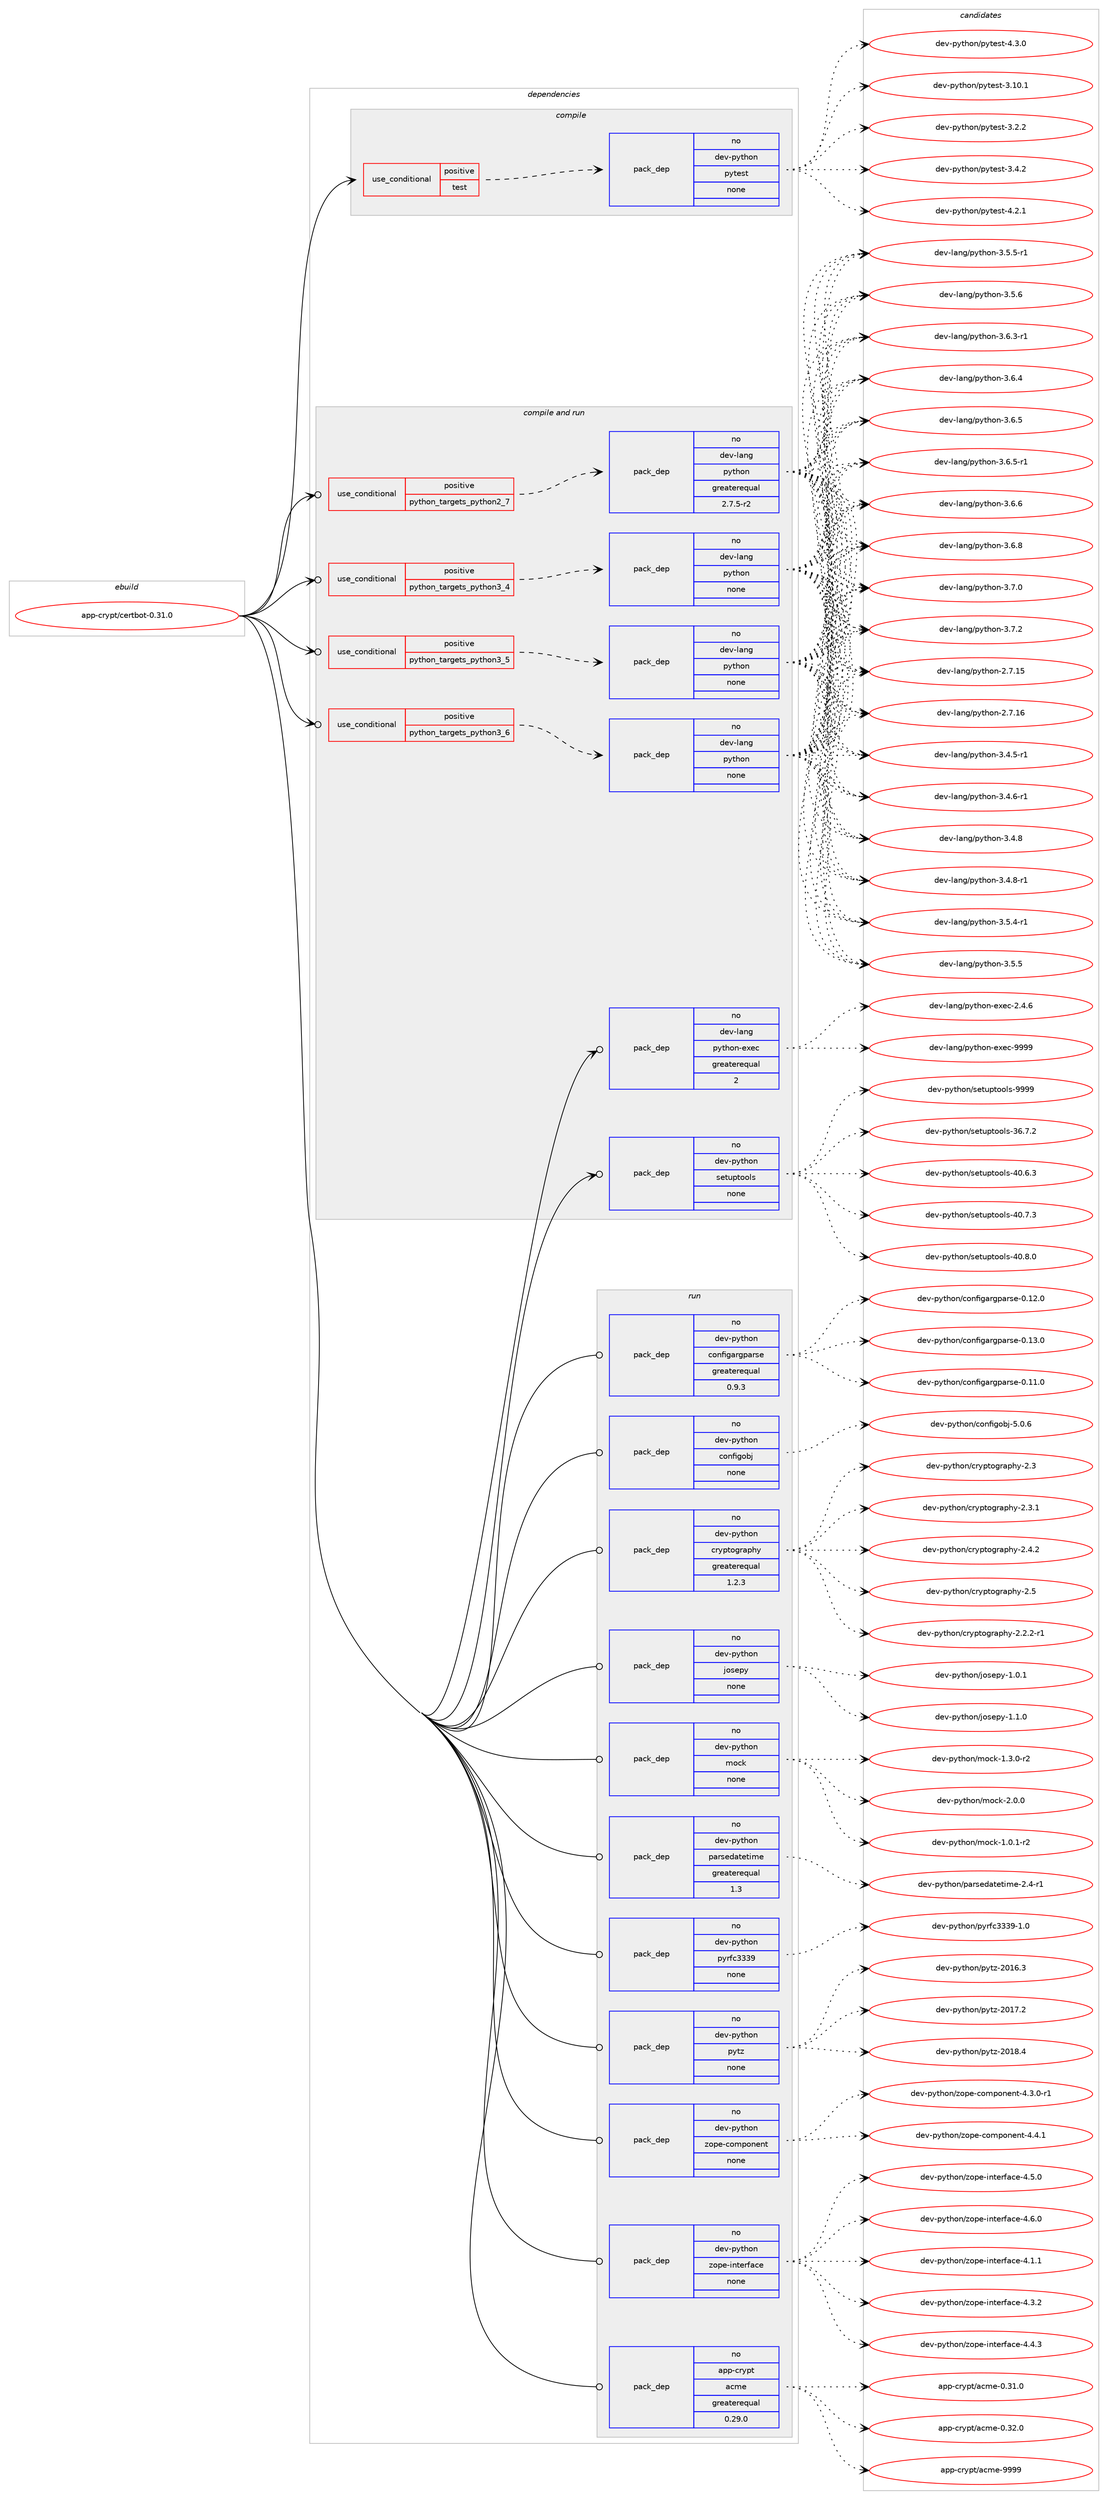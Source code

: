 digraph prolog {

# *************
# Graph options
# *************

newrank=true;
concentrate=true;
compound=true;
graph [rankdir=LR,fontname=Helvetica,fontsize=10,ranksep=1.5];#, ranksep=2.5, nodesep=0.2];
edge  [arrowhead=vee];
node  [fontname=Helvetica,fontsize=10];

# **********
# The ebuild
# **********

subgraph cluster_leftcol {
color=gray;
rank=same;
label=<<i>ebuild</i>>;
id [label="app-crypt/certbot-0.31.0", color=red, width=4, href="../app-crypt/certbot-0.31.0.svg"];
}

# ****************
# The dependencies
# ****************

subgraph cluster_midcol {
color=gray;
label=<<i>dependencies</i>>;
subgraph cluster_compile {
fillcolor="#eeeeee";
style=filled;
label=<<i>compile</i>>;
subgraph cond347550 {
dependency1275098 [label=<<TABLE BORDER="0" CELLBORDER="1" CELLSPACING="0" CELLPADDING="4"><TR><TD ROWSPAN="3" CELLPADDING="10">use_conditional</TD></TR><TR><TD>positive</TD></TR><TR><TD>test</TD></TR></TABLE>>, shape=none, color=red];
subgraph pack907745 {
dependency1275099 [label=<<TABLE BORDER="0" CELLBORDER="1" CELLSPACING="0" CELLPADDING="4" WIDTH="220"><TR><TD ROWSPAN="6" CELLPADDING="30">pack_dep</TD></TR><TR><TD WIDTH="110">no</TD></TR><TR><TD>dev-python</TD></TR><TR><TD>pytest</TD></TR><TR><TD>none</TD></TR><TR><TD></TD></TR></TABLE>>, shape=none, color=blue];
}
dependency1275098:e -> dependency1275099:w [weight=20,style="dashed",arrowhead="vee"];
}
id:e -> dependency1275098:w [weight=20,style="solid",arrowhead="vee"];
}
subgraph cluster_compileandrun {
fillcolor="#eeeeee";
style=filled;
label=<<i>compile and run</i>>;
subgraph cond347551 {
dependency1275100 [label=<<TABLE BORDER="0" CELLBORDER="1" CELLSPACING="0" CELLPADDING="4"><TR><TD ROWSPAN="3" CELLPADDING="10">use_conditional</TD></TR><TR><TD>positive</TD></TR><TR><TD>python_targets_python2_7</TD></TR></TABLE>>, shape=none, color=red];
subgraph pack907746 {
dependency1275101 [label=<<TABLE BORDER="0" CELLBORDER="1" CELLSPACING="0" CELLPADDING="4" WIDTH="220"><TR><TD ROWSPAN="6" CELLPADDING="30">pack_dep</TD></TR><TR><TD WIDTH="110">no</TD></TR><TR><TD>dev-lang</TD></TR><TR><TD>python</TD></TR><TR><TD>greaterequal</TD></TR><TR><TD>2.7.5-r2</TD></TR></TABLE>>, shape=none, color=blue];
}
dependency1275100:e -> dependency1275101:w [weight=20,style="dashed",arrowhead="vee"];
}
id:e -> dependency1275100:w [weight=20,style="solid",arrowhead="odotvee"];
subgraph cond347552 {
dependency1275102 [label=<<TABLE BORDER="0" CELLBORDER="1" CELLSPACING="0" CELLPADDING="4"><TR><TD ROWSPAN="3" CELLPADDING="10">use_conditional</TD></TR><TR><TD>positive</TD></TR><TR><TD>python_targets_python3_4</TD></TR></TABLE>>, shape=none, color=red];
subgraph pack907747 {
dependency1275103 [label=<<TABLE BORDER="0" CELLBORDER="1" CELLSPACING="0" CELLPADDING="4" WIDTH="220"><TR><TD ROWSPAN="6" CELLPADDING="30">pack_dep</TD></TR><TR><TD WIDTH="110">no</TD></TR><TR><TD>dev-lang</TD></TR><TR><TD>python</TD></TR><TR><TD>none</TD></TR><TR><TD></TD></TR></TABLE>>, shape=none, color=blue];
}
dependency1275102:e -> dependency1275103:w [weight=20,style="dashed",arrowhead="vee"];
}
id:e -> dependency1275102:w [weight=20,style="solid",arrowhead="odotvee"];
subgraph cond347553 {
dependency1275104 [label=<<TABLE BORDER="0" CELLBORDER="1" CELLSPACING="0" CELLPADDING="4"><TR><TD ROWSPAN="3" CELLPADDING="10">use_conditional</TD></TR><TR><TD>positive</TD></TR><TR><TD>python_targets_python3_5</TD></TR></TABLE>>, shape=none, color=red];
subgraph pack907748 {
dependency1275105 [label=<<TABLE BORDER="0" CELLBORDER="1" CELLSPACING="0" CELLPADDING="4" WIDTH="220"><TR><TD ROWSPAN="6" CELLPADDING="30">pack_dep</TD></TR><TR><TD WIDTH="110">no</TD></TR><TR><TD>dev-lang</TD></TR><TR><TD>python</TD></TR><TR><TD>none</TD></TR><TR><TD></TD></TR></TABLE>>, shape=none, color=blue];
}
dependency1275104:e -> dependency1275105:w [weight=20,style="dashed",arrowhead="vee"];
}
id:e -> dependency1275104:w [weight=20,style="solid",arrowhead="odotvee"];
subgraph cond347554 {
dependency1275106 [label=<<TABLE BORDER="0" CELLBORDER="1" CELLSPACING="0" CELLPADDING="4"><TR><TD ROWSPAN="3" CELLPADDING="10">use_conditional</TD></TR><TR><TD>positive</TD></TR><TR><TD>python_targets_python3_6</TD></TR></TABLE>>, shape=none, color=red];
subgraph pack907749 {
dependency1275107 [label=<<TABLE BORDER="0" CELLBORDER="1" CELLSPACING="0" CELLPADDING="4" WIDTH="220"><TR><TD ROWSPAN="6" CELLPADDING="30">pack_dep</TD></TR><TR><TD WIDTH="110">no</TD></TR><TR><TD>dev-lang</TD></TR><TR><TD>python</TD></TR><TR><TD>none</TD></TR><TR><TD></TD></TR></TABLE>>, shape=none, color=blue];
}
dependency1275106:e -> dependency1275107:w [weight=20,style="dashed",arrowhead="vee"];
}
id:e -> dependency1275106:w [weight=20,style="solid",arrowhead="odotvee"];
subgraph pack907750 {
dependency1275108 [label=<<TABLE BORDER="0" CELLBORDER="1" CELLSPACING="0" CELLPADDING="4" WIDTH="220"><TR><TD ROWSPAN="6" CELLPADDING="30">pack_dep</TD></TR><TR><TD WIDTH="110">no</TD></TR><TR><TD>dev-lang</TD></TR><TR><TD>python-exec</TD></TR><TR><TD>greaterequal</TD></TR><TR><TD>2</TD></TR></TABLE>>, shape=none, color=blue];
}
id:e -> dependency1275108:w [weight=20,style="solid",arrowhead="odotvee"];
subgraph pack907751 {
dependency1275109 [label=<<TABLE BORDER="0" CELLBORDER="1" CELLSPACING="0" CELLPADDING="4" WIDTH="220"><TR><TD ROWSPAN="6" CELLPADDING="30">pack_dep</TD></TR><TR><TD WIDTH="110">no</TD></TR><TR><TD>dev-python</TD></TR><TR><TD>setuptools</TD></TR><TR><TD>none</TD></TR><TR><TD></TD></TR></TABLE>>, shape=none, color=blue];
}
id:e -> dependency1275109:w [weight=20,style="solid",arrowhead="odotvee"];
}
subgraph cluster_run {
fillcolor="#eeeeee";
style=filled;
label=<<i>run</i>>;
subgraph pack907752 {
dependency1275110 [label=<<TABLE BORDER="0" CELLBORDER="1" CELLSPACING="0" CELLPADDING="4" WIDTH="220"><TR><TD ROWSPAN="6" CELLPADDING="30">pack_dep</TD></TR><TR><TD WIDTH="110">no</TD></TR><TR><TD>app-crypt</TD></TR><TR><TD>acme</TD></TR><TR><TD>greaterequal</TD></TR><TR><TD>0.29.0</TD></TR></TABLE>>, shape=none, color=blue];
}
id:e -> dependency1275110:w [weight=20,style="solid",arrowhead="odot"];
subgraph pack907753 {
dependency1275111 [label=<<TABLE BORDER="0" CELLBORDER="1" CELLSPACING="0" CELLPADDING="4" WIDTH="220"><TR><TD ROWSPAN="6" CELLPADDING="30">pack_dep</TD></TR><TR><TD WIDTH="110">no</TD></TR><TR><TD>dev-python</TD></TR><TR><TD>configargparse</TD></TR><TR><TD>greaterequal</TD></TR><TR><TD>0.9.3</TD></TR></TABLE>>, shape=none, color=blue];
}
id:e -> dependency1275111:w [weight=20,style="solid",arrowhead="odot"];
subgraph pack907754 {
dependency1275112 [label=<<TABLE BORDER="0" CELLBORDER="1" CELLSPACING="0" CELLPADDING="4" WIDTH="220"><TR><TD ROWSPAN="6" CELLPADDING="30">pack_dep</TD></TR><TR><TD WIDTH="110">no</TD></TR><TR><TD>dev-python</TD></TR><TR><TD>configobj</TD></TR><TR><TD>none</TD></TR><TR><TD></TD></TR></TABLE>>, shape=none, color=blue];
}
id:e -> dependency1275112:w [weight=20,style="solid",arrowhead="odot"];
subgraph pack907755 {
dependency1275113 [label=<<TABLE BORDER="0" CELLBORDER="1" CELLSPACING="0" CELLPADDING="4" WIDTH="220"><TR><TD ROWSPAN="6" CELLPADDING="30">pack_dep</TD></TR><TR><TD WIDTH="110">no</TD></TR><TR><TD>dev-python</TD></TR><TR><TD>cryptography</TD></TR><TR><TD>greaterequal</TD></TR><TR><TD>1.2.3</TD></TR></TABLE>>, shape=none, color=blue];
}
id:e -> dependency1275113:w [weight=20,style="solid",arrowhead="odot"];
subgraph pack907756 {
dependency1275114 [label=<<TABLE BORDER="0" CELLBORDER="1" CELLSPACING="0" CELLPADDING="4" WIDTH="220"><TR><TD ROWSPAN="6" CELLPADDING="30">pack_dep</TD></TR><TR><TD WIDTH="110">no</TD></TR><TR><TD>dev-python</TD></TR><TR><TD>josepy</TD></TR><TR><TD>none</TD></TR><TR><TD></TD></TR></TABLE>>, shape=none, color=blue];
}
id:e -> dependency1275114:w [weight=20,style="solid",arrowhead="odot"];
subgraph pack907757 {
dependency1275115 [label=<<TABLE BORDER="0" CELLBORDER="1" CELLSPACING="0" CELLPADDING="4" WIDTH="220"><TR><TD ROWSPAN="6" CELLPADDING="30">pack_dep</TD></TR><TR><TD WIDTH="110">no</TD></TR><TR><TD>dev-python</TD></TR><TR><TD>mock</TD></TR><TR><TD>none</TD></TR><TR><TD></TD></TR></TABLE>>, shape=none, color=blue];
}
id:e -> dependency1275115:w [weight=20,style="solid",arrowhead="odot"];
subgraph pack907758 {
dependency1275116 [label=<<TABLE BORDER="0" CELLBORDER="1" CELLSPACING="0" CELLPADDING="4" WIDTH="220"><TR><TD ROWSPAN="6" CELLPADDING="30">pack_dep</TD></TR><TR><TD WIDTH="110">no</TD></TR><TR><TD>dev-python</TD></TR><TR><TD>parsedatetime</TD></TR><TR><TD>greaterequal</TD></TR><TR><TD>1.3</TD></TR></TABLE>>, shape=none, color=blue];
}
id:e -> dependency1275116:w [weight=20,style="solid",arrowhead="odot"];
subgraph pack907759 {
dependency1275117 [label=<<TABLE BORDER="0" CELLBORDER="1" CELLSPACING="0" CELLPADDING="4" WIDTH="220"><TR><TD ROWSPAN="6" CELLPADDING="30">pack_dep</TD></TR><TR><TD WIDTH="110">no</TD></TR><TR><TD>dev-python</TD></TR><TR><TD>pyrfc3339</TD></TR><TR><TD>none</TD></TR><TR><TD></TD></TR></TABLE>>, shape=none, color=blue];
}
id:e -> dependency1275117:w [weight=20,style="solid",arrowhead="odot"];
subgraph pack907760 {
dependency1275118 [label=<<TABLE BORDER="0" CELLBORDER="1" CELLSPACING="0" CELLPADDING="4" WIDTH="220"><TR><TD ROWSPAN="6" CELLPADDING="30">pack_dep</TD></TR><TR><TD WIDTH="110">no</TD></TR><TR><TD>dev-python</TD></TR><TR><TD>pytz</TD></TR><TR><TD>none</TD></TR><TR><TD></TD></TR></TABLE>>, shape=none, color=blue];
}
id:e -> dependency1275118:w [weight=20,style="solid",arrowhead="odot"];
subgraph pack907761 {
dependency1275119 [label=<<TABLE BORDER="0" CELLBORDER="1" CELLSPACING="0" CELLPADDING="4" WIDTH="220"><TR><TD ROWSPAN="6" CELLPADDING="30">pack_dep</TD></TR><TR><TD WIDTH="110">no</TD></TR><TR><TD>dev-python</TD></TR><TR><TD>zope-component</TD></TR><TR><TD>none</TD></TR><TR><TD></TD></TR></TABLE>>, shape=none, color=blue];
}
id:e -> dependency1275119:w [weight=20,style="solid",arrowhead="odot"];
subgraph pack907762 {
dependency1275120 [label=<<TABLE BORDER="0" CELLBORDER="1" CELLSPACING="0" CELLPADDING="4" WIDTH="220"><TR><TD ROWSPAN="6" CELLPADDING="30">pack_dep</TD></TR><TR><TD WIDTH="110">no</TD></TR><TR><TD>dev-python</TD></TR><TR><TD>zope-interface</TD></TR><TR><TD>none</TD></TR><TR><TD></TD></TR></TABLE>>, shape=none, color=blue];
}
id:e -> dependency1275120:w [weight=20,style="solid",arrowhead="odot"];
}
}

# **************
# The candidates
# **************

subgraph cluster_choices {
rank=same;
color=gray;
label=<<i>candidates</i>>;

subgraph choice907745 {
color=black;
nodesep=1;
choice100101118451121211161041111104711212111610111511645514649484649 [label="dev-python/pytest-3.10.1", color=red, width=4,href="../dev-python/pytest-3.10.1.svg"];
choice1001011184511212111610411111047112121116101115116455146504650 [label="dev-python/pytest-3.2.2", color=red, width=4,href="../dev-python/pytest-3.2.2.svg"];
choice1001011184511212111610411111047112121116101115116455146524650 [label="dev-python/pytest-3.4.2", color=red, width=4,href="../dev-python/pytest-3.4.2.svg"];
choice1001011184511212111610411111047112121116101115116455246504649 [label="dev-python/pytest-4.2.1", color=red, width=4,href="../dev-python/pytest-4.2.1.svg"];
choice1001011184511212111610411111047112121116101115116455246514648 [label="dev-python/pytest-4.3.0", color=red, width=4,href="../dev-python/pytest-4.3.0.svg"];
dependency1275099:e -> choice100101118451121211161041111104711212111610111511645514649484649:w [style=dotted,weight="100"];
dependency1275099:e -> choice1001011184511212111610411111047112121116101115116455146504650:w [style=dotted,weight="100"];
dependency1275099:e -> choice1001011184511212111610411111047112121116101115116455146524650:w [style=dotted,weight="100"];
dependency1275099:e -> choice1001011184511212111610411111047112121116101115116455246504649:w [style=dotted,weight="100"];
dependency1275099:e -> choice1001011184511212111610411111047112121116101115116455246514648:w [style=dotted,weight="100"];
}
subgraph choice907746 {
color=black;
nodesep=1;
choice10010111845108971101034711212111610411111045504655464953 [label="dev-lang/python-2.7.15", color=red, width=4,href="../dev-lang/python-2.7.15.svg"];
choice10010111845108971101034711212111610411111045504655464954 [label="dev-lang/python-2.7.16", color=red, width=4,href="../dev-lang/python-2.7.16.svg"];
choice1001011184510897110103471121211161041111104551465246534511449 [label="dev-lang/python-3.4.5-r1", color=red, width=4,href="../dev-lang/python-3.4.5-r1.svg"];
choice1001011184510897110103471121211161041111104551465246544511449 [label="dev-lang/python-3.4.6-r1", color=red, width=4,href="../dev-lang/python-3.4.6-r1.svg"];
choice100101118451089711010347112121116104111110455146524656 [label="dev-lang/python-3.4.8", color=red, width=4,href="../dev-lang/python-3.4.8.svg"];
choice1001011184510897110103471121211161041111104551465246564511449 [label="dev-lang/python-3.4.8-r1", color=red, width=4,href="../dev-lang/python-3.4.8-r1.svg"];
choice1001011184510897110103471121211161041111104551465346524511449 [label="dev-lang/python-3.5.4-r1", color=red, width=4,href="../dev-lang/python-3.5.4-r1.svg"];
choice100101118451089711010347112121116104111110455146534653 [label="dev-lang/python-3.5.5", color=red, width=4,href="../dev-lang/python-3.5.5.svg"];
choice1001011184510897110103471121211161041111104551465346534511449 [label="dev-lang/python-3.5.5-r1", color=red, width=4,href="../dev-lang/python-3.5.5-r1.svg"];
choice100101118451089711010347112121116104111110455146534654 [label="dev-lang/python-3.5.6", color=red, width=4,href="../dev-lang/python-3.5.6.svg"];
choice1001011184510897110103471121211161041111104551465446514511449 [label="dev-lang/python-3.6.3-r1", color=red, width=4,href="../dev-lang/python-3.6.3-r1.svg"];
choice100101118451089711010347112121116104111110455146544652 [label="dev-lang/python-3.6.4", color=red, width=4,href="../dev-lang/python-3.6.4.svg"];
choice100101118451089711010347112121116104111110455146544653 [label="dev-lang/python-3.6.5", color=red, width=4,href="../dev-lang/python-3.6.5.svg"];
choice1001011184510897110103471121211161041111104551465446534511449 [label="dev-lang/python-3.6.5-r1", color=red, width=4,href="../dev-lang/python-3.6.5-r1.svg"];
choice100101118451089711010347112121116104111110455146544654 [label="dev-lang/python-3.6.6", color=red, width=4,href="../dev-lang/python-3.6.6.svg"];
choice100101118451089711010347112121116104111110455146544656 [label="dev-lang/python-3.6.8", color=red, width=4,href="../dev-lang/python-3.6.8.svg"];
choice100101118451089711010347112121116104111110455146554648 [label="dev-lang/python-3.7.0", color=red, width=4,href="../dev-lang/python-3.7.0.svg"];
choice100101118451089711010347112121116104111110455146554650 [label="dev-lang/python-3.7.2", color=red, width=4,href="../dev-lang/python-3.7.2.svg"];
dependency1275101:e -> choice10010111845108971101034711212111610411111045504655464953:w [style=dotted,weight="100"];
dependency1275101:e -> choice10010111845108971101034711212111610411111045504655464954:w [style=dotted,weight="100"];
dependency1275101:e -> choice1001011184510897110103471121211161041111104551465246534511449:w [style=dotted,weight="100"];
dependency1275101:e -> choice1001011184510897110103471121211161041111104551465246544511449:w [style=dotted,weight="100"];
dependency1275101:e -> choice100101118451089711010347112121116104111110455146524656:w [style=dotted,weight="100"];
dependency1275101:e -> choice1001011184510897110103471121211161041111104551465246564511449:w [style=dotted,weight="100"];
dependency1275101:e -> choice1001011184510897110103471121211161041111104551465346524511449:w [style=dotted,weight="100"];
dependency1275101:e -> choice100101118451089711010347112121116104111110455146534653:w [style=dotted,weight="100"];
dependency1275101:e -> choice1001011184510897110103471121211161041111104551465346534511449:w [style=dotted,weight="100"];
dependency1275101:e -> choice100101118451089711010347112121116104111110455146534654:w [style=dotted,weight="100"];
dependency1275101:e -> choice1001011184510897110103471121211161041111104551465446514511449:w [style=dotted,weight="100"];
dependency1275101:e -> choice100101118451089711010347112121116104111110455146544652:w [style=dotted,weight="100"];
dependency1275101:e -> choice100101118451089711010347112121116104111110455146544653:w [style=dotted,weight="100"];
dependency1275101:e -> choice1001011184510897110103471121211161041111104551465446534511449:w [style=dotted,weight="100"];
dependency1275101:e -> choice100101118451089711010347112121116104111110455146544654:w [style=dotted,weight="100"];
dependency1275101:e -> choice100101118451089711010347112121116104111110455146544656:w [style=dotted,weight="100"];
dependency1275101:e -> choice100101118451089711010347112121116104111110455146554648:w [style=dotted,weight="100"];
dependency1275101:e -> choice100101118451089711010347112121116104111110455146554650:w [style=dotted,weight="100"];
}
subgraph choice907747 {
color=black;
nodesep=1;
choice10010111845108971101034711212111610411111045504655464953 [label="dev-lang/python-2.7.15", color=red, width=4,href="../dev-lang/python-2.7.15.svg"];
choice10010111845108971101034711212111610411111045504655464954 [label="dev-lang/python-2.7.16", color=red, width=4,href="../dev-lang/python-2.7.16.svg"];
choice1001011184510897110103471121211161041111104551465246534511449 [label="dev-lang/python-3.4.5-r1", color=red, width=4,href="../dev-lang/python-3.4.5-r1.svg"];
choice1001011184510897110103471121211161041111104551465246544511449 [label="dev-lang/python-3.4.6-r1", color=red, width=4,href="../dev-lang/python-3.4.6-r1.svg"];
choice100101118451089711010347112121116104111110455146524656 [label="dev-lang/python-3.4.8", color=red, width=4,href="../dev-lang/python-3.4.8.svg"];
choice1001011184510897110103471121211161041111104551465246564511449 [label="dev-lang/python-3.4.8-r1", color=red, width=4,href="../dev-lang/python-3.4.8-r1.svg"];
choice1001011184510897110103471121211161041111104551465346524511449 [label="dev-lang/python-3.5.4-r1", color=red, width=4,href="../dev-lang/python-3.5.4-r1.svg"];
choice100101118451089711010347112121116104111110455146534653 [label="dev-lang/python-3.5.5", color=red, width=4,href="../dev-lang/python-3.5.5.svg"];
choice1001011184510897110103471121211161041111104551465346534511449 [label="dev-lang/python-3.5.5-r1", color=red, width=4,href="../dev-lang/python-3.5.5-r1.svg"];
choice100101118451089711010347112121116104111110455146534654 [label="dev-lang/python-3.5.6", color=red, width=4,href="../dev-lang/python-3.5.6.svg"];
choice1001011184510897110103471121211161041111104551465446514511449 [label="dev-lang/python-3.6.3-r1", color=red, width=4,href="../dev-lang/python-3.6.3-r1.svg"];
choice100101118451089711010347112121116104111110455146544652 [label="dev-lang/python-3.6.4", color=red, width=4,href="../dev-lang/python-3.6.4.svg"];
choice100101118451089711010347112121116104111110455146544653 [label="dev-lang/python-3.6.5", color=red, width=4,href="../dev-lang/python-3.6.5.svg"];
choice1001011184510897110103471121211161041111104551465446534511449 [label="dev-lang/python-3.6.5-r1", color=red, width=4,href="../dev-lang/python-3.6.5-r1.svg"];
choice100101118451089711010347112121116104111110455146544654 [label="dev-lang/python-3.6.6", color=red, width=4,href="../dev-lang/python-3.6.6.svg"];
choice100101118451089711010347112121116104111110455146544656 [label="dev-lang/python-3.6.8", color=red, width=4,href="../dev-lang/python-3.6.8.svg"];
choice100101118451089711010347112121116104111110455146554648 [label="dev-lang/python-3.7.0", color=red, width=4,href="../dev-lang/python-3.7.0.svg"];
choice100101118451089711010347112121116104111110455146554650 [label="dev-lang/python-3.7.2", color=red, width=4,href="../dev-lang/python-3.7.2.svg"];
dependency1275103:e -> choice10010111845108971101034711212111610411111045504655464953:w [style=dotted,weight="100"];
dependency1275103:e -> choice10010111845108971101034711212111610411111045504655464954:w [style=dotted,weight="100"];
dependency1275103:e -> choice1001011184510897110103471121211161041111104551465246534511449:w [style=dotted,weight="100"];
dependency1275103:e -> choice1001011184510897110103471121211161041111104551465246544511449:w [style=dotted,weight="100"];
dependency1275103:e -> choice100101118451089711010347112121116104111110455146524656:w [style=dotted,weight="100"];
dependency1275103:e -> choice1001011184510897110103471121211161041111104551465246564511449:w [style=dotted,weight="100"];
dependency1275103:e -> choice1001011184510897110103471121211161041111104551465346524511449:w [style=dotted,weight="100"];
dependency1275103:e -> choice100101118451089711010347112121116104111110455146534653:w [style=dotted,weight="100"];
dependency1275103:e -> choice1001011184510897110103471121211161041111104551465346534511449:w [style=dotted,weight="100"];
dependency1275103:e -> choice100101118451089711010347112121116104111110455146534654:w [style=dotted,weight="100"];
dependency1275103:e -> choice1001011184510897110103471121211161041111104551465446514511449:w [style=dotted,weight="100"];
dependency1275103:e -> choice100101118451089711010347112121116104111110455146544652:w [style=dotted,weight="100"];
dependency1275103:e -> choice100101118451089711010347112121116104111110455146544653:w [style=dotted,weight="100"];
dependency1275103:e -> choice1001011184510897110103471121211161041111104551465446534511449:w [style=dotted,weight="100"];
dependency1275103:e -> choice100101118451089711010347112121116104111110455146544654:w [style=dotted,weight="100"];
dependency1275103:e -> choice100101118451089711010347112121116104111110455146544656:w [style=dotted,weight="100"];
dependency1275103:e -> choice100101118451089711010347112121116104111110455146554648:w [style=dotted,weight="100"];
dependency1275103:e -> choice100101118451089711010347112121116104111110455146554650:w [style=dotted,weight="100"];
}
subgraph choice907748 {
color=black;
nodesep=1;
choice10010111845108971101034711212111610411111045504655464953 [label="dev-lang/python-2.7.15", color=red, width=4,href="../dev-lang/python-2.7.15.svg"];
choice10010111845108971101034711212111610411111045504655464954 [label="dev-lang/python-2.7.16", color=red, width=4,href="../dev-lang/python-2.7.16.svg"];
choice1001011184510897110103471121211161041111104551465246534511449 [label="dev-lang/python-3.4.5-r1", color=red, width=4,href="../dev-lang/python-3.4.5-r1.svg"];
choice1001011184510897110103471121211161041111104551465246544511449 [label="dev-lang/python-3.4.6-r1", color=red, width=4,href="../dev-lang/python-3.4.6-r1.svg"];
choice100101118451089711010347112121116104111110455146524656 [label="dev-lang/python-3.4.8", color=red, width=4,href="../dev-lang/python-3.4.8.svg"];
choice1001011184510897110103471121211161041111104551465246564511449 [label="dev-lang/python-3.4.8-r1", color=red, width=4,href="../dev-lang/python-3.4.8-r1.svg"];
choice1001011184510897110103471121211161041111104551465346524511449 [label="dev-lang/python-3.5.4-r1", color=red, width=4,href="../dev-lang/python-3.5.4-r1.svg"];
choice100101118451089711010347112121116104111110455146534653 [label="dev-lang/python-3.5.5", color=red, width=4,href="../dev-lang/python-3.5.5.svg"];
choice1001011184510897110103471121211161041111104551465346534511449 [label="dev-lang/python-3.5.5-r1", color=red, width=4,href="../dev-lang/python-3.5.5-r1.svg"];
choice100101118451089711010347112121116104111110455146534654 [label="dev-lang/python-3.5.6", color=red, width=4,href="../dev-lang/python-3.5.6.svg"];
choice1001011184510897110103471121211161041111104551465446514511449 [label="dev-lang/python-3.6.3-r1", color=red, width=4,href="../dev-lang/python-3.6.3-r1.svg"];
choice100101118451089711010347112121116104111110455146544652 [label="dev-lang/python-3.6.4", color=red, width=4,href="../dev-lang/python-3.6.4.svg"];
choice100101118451089711010347112121116104111110455146544653 [label="dev-lang/python-3.6.5", color=red, width=4,href="../dev-lang/python-3.6.5.svg"];
choice1001011184510897110103471121211161041111104551465446534511449 [label="dev-lang/python-3.6.5-r1", color=red, width=4,href="../dev-lang/python-3.6.5-r1.svg"];
choice100101118451089711010347112121116104111110455146544654 [label="dev-lang/python-3.6.6", color=red, width=4,href="../dev-lang/python-3.6.6.svg"];
choice100101118451089711010347112121116104111110455146544656 [label="dev-lang/python-3.6.8", color=red, width=4,href="../dev-lang/python-3.6.8.svg"];
choice100101118451089711010347112121116104111110455146554648 [label="dev-lang/python-3.7.0", color=red, width=4,href="../dev-lang/python-3.7.0.svg"];
choice100101118451089711010347112121116104111110455146554650 [label="dev-lang/python-3.7.2", color=red, width=4,href="../dev-lang/python-3.7.2.svg"];
dependency1275105:e -> choice10010111845108971101034711212111610411111045504655464953:w [style=dotted,weight="100"];
dependency1275105:e -> choice10010111845108971101034711212111610411111045504655464954:w [style=dotted,weight="100"];
dependency1275105:e -> choice1001011184510897110103471121211161041111104551465246534511449:w [style=dotted,weight="100"];
dependency1275105:e -> choice1001011184510897110103471121211161041111104551465246544511449:w [style=dotted,weight="100"];
dependency1275105:e -> choice100101118451089711010347112121116104111110455146524656:w [style=dotted,weight="100"];
dependency1275105:e -> choice1001011184510897110103471121211161041111104551465246564511449:w [style=dotted,weight="100"];
dependency1275105:e -> choice1001011184510897110103471121211161041111104551465346524511449:w [style=dotted,weight="100"];
dependency1275105:e -> choice100101118451089711010347112121116104111110455146534653:w [style=dotted,weight="100"];
dependency1275105:e -> choice1001011184510897110103471121211161041111104551465346534511449:w [style=dotted,weight="100"];
dependency1275105:e -> choice100101118451089711010347112121116104111110455146534654:w [style=dotted,weight="100"];
dependency1275105:e -> choice1001011184510897110103471121211161041111104551465446514511449:w [style=dotted,weight="100"];
dependency1275105:e -> choice100101118451089711010347112121116104111110455146544652:w [style=dotted,weight="100"];
dependency1275105:e -> choice100101118451089711010347112121116104111110455146544653:w [style=dotted,weight="100"];
dependency1275105:e -> choice1001011184510897110103471121211161041111104551465446534511449:w [style=dotted,weight="100"];
dependency1275105:e -> choice100101118451089711010347112121116104111110455146544654:w [style=dotted,weight="100"];
dependency1275105:e -> choice100101118451089711010347112121116104111110455146544656:w [style=dotted,weight="100"];
dependency1275105:e -> choice100101118451089711010347112121116104111110455146554648:w [style=dotted,weight="100"];
dependency1275105:e -> choice100101118451089711010347112121116104111110455146554650:w [style=dotted,weight="100"];
}
subgraph choice907749 {
color=black;
nodesep=1;
choice10010111845108971101034711212111610411111045504655464953 [label="dev-lang/python-2.7.15", color=red, width=4,href="../dev-lang/python-2.7.15.svg"];
choice10010111845108971101034711212111610411111045504655464954 [label="dev-lang/python-2.7.16", color=red, width=4,href="../dev-lang/python-2.7.16.svg"];
choice1001011184510897110103471121211161041111104551465246534511449 [label="dev-lang/python-3.4.5-r1", color=red, width=4,href="../dev-lang/python-3.4.5-r1.svg"];
choice1001011184510897110103471121211161041111104551465246544511449 [label="dev-lang/python-3.4.6-r1", color=red, width=4,href="../dev-lang/python-3.4.6-r1.svg"];
choice100101118451089711010347112121116104111110455146524656 [label="dev-lang/python-3.4.8", color=red, width=4,href="../dev-lang/python-3.4.8.svg"];
choice1001011184510897110103471121211161041111104551465246564511449 [label="dev-lang/python-3.4.8-r1", color=red, width=4,href="../dev-lang/python-3.4.8-r1.svg"];
choice1001011184510897110103471121211161041111104551465346524511449 [label="dev-lang/python-3.5.4-r1", color=red, width=4,href="../dev-lang/python-3.5.4-r1.svg"];
choice100101118451089711010347112121116104111110455146534653 [label="dev-lang/python-3.5.5", color=red, width=4,href="../dev-lang/python-3.5.5.svg"];
choice1001011184510897110103471121211161041111104551465346534511449 [label="dev-lang/python-3.5.5-r1", color=red, width=4,href="../dev-lang/python-3.5.5-r1.svg"];
choice100101118451089711010347112121116104111110455146534654 [label="dev-lang/python-3.5.6", color=red, width=4,href="../dev-lang/python-3.5.6.svg"];
choice1001011184510897110103471121211161041111104551465446514511449 [label="dev-lang/python-3.6.3-r1", color=red, width=4,href="../dev-lang/python-3.6.3-r1.svg"];
choice100101118451089711010347112121116104111110455146544652 [label="dev-lang/python-3.6.4", color=red, width=4,href="../dev-lang/python-3.6.4.svg"];
choice100101118451089711010347112121116104111110455146544653 [label="dev-lang/python-3.6.5", color=red, width=4,href="../dev-lang/python-3.6.5.svg"];
choice1001011184510897110103471121211161041111104551465446534511449 [label="dev-lang/python-3.6.5-r1", color=red, width=4,href="../dev-lang/python-3.6.5-r1.svg"];
choice100101118451089711010347112121116104111110455146544654 [label="dev-lang/python-3.6.6", color=red, width=4,href="../dev-lang/python-3.6.6.svg"];
choice100101118451089711010347112121116104111110455146544656 [label="dev-lang/python-3.6.8", color=red, width=4,href="../dev-lang/python-3.6.8.svg"];
choice100101118451089711010347112121116104111110455146554648 [label="dev-lang/python-3.7.0", color=red, width=4,href="../dev-lang/python-3.7.0.svg"];
choice100101118451089711010347112121116104111110455146554650 [label="dev-lang/python-3.7.2", color=red, width=4,href="../dev-lang/python-3.7.2.svg"];
dependency1275107:e -> choice10010111845108971101034711212111610411111045504655464953:w [style=dotted,weight="100"];
dependency1275107:e -> choice10010111845108971101034711212111610411111045504655464954:w [style=dotted,weight="100"];
dependency1275107:e -> choice1001011184510897110103471121211161041111104551465246534511449:w [style=dotted,weight="100"];
dependency1275107:e -> choice1001011184510897110103471121211161041111104551465246544511449:w [style=dotted,weight="100"];
dependency1275107:e -> choice100101118451089711010347112121116104111110455146524656:w [style=dotted,weight="100"];
dependency1275107:e -> choice1001011184510897110103471121211161041111104551465246564511449:w [style=dotted,weight="100"];
dependency1275107:e -> choice1001011184510897110103471121211161041111104551465346524511449:w [style=dotted,weight="100"];
dependency1275107:e -> choice100101118451089711010347112121116104111110455146534653:w [style=dotted,weight="100"];
dependency1275107:e -> choice1001011184510897110103471121211161041111104551465346534511449:w [style=dotted,weight="100"];
dependency1275107:e -> choice100101118451089711010347112121116104111110455146534654:w [style=dotted,weight="100"];
dependency1275107:e -> choice1001011184510897110103471121211161041111104551465446514511449:w [style=dotted,weight="100"];
dependency1275107:e -> choice100101118451089711010347112121116104111110455146544652:w [style=dotted,weight="100"];
dependency1275107:e -> choice100101118451089711010347112121116104111110455146544653:w [style=dotted,weight="100"];
dependency1275107:e -> choice1001011184510897110103471121211161041111104551465446534511449:w [style=dotted,weight="100"];
dependency1275107:e -> choice100101118451089711010347112121116104111110455146544654:w [style=dotted,weight="100"];
dependency1275107:e -> choice100101118451089711010347112121116104111110455146544656:w [style=dotted,weight="100"];
dependency1275107:e -> choice100101118451089711010347112121116104111110455146554648:w [style=dotted,weight="100"];
dependency1275107:e -> choice100101118451089711010347112121116104111110455146554650:w [style=dotted,weight="100"];
}
subgraph choice907750 {
color=black;
nodesep=1;
choice1001011184510897110103471121211161041111104510112010199455046524654 [label="dev-lang/python-exec-2.4.6", color=red, width=4,href="../dev-lang/python-exec-2.4.6.svg"];
choice10010111845108971101034711212111610411111045101120101994557575757 [label="dev-lang/python-exec-9999", color=red, width=4,href="../dev-lang/python-exec-9999.svg"];
dependency1275108:e -> choice1001011184510897110103471121211161041111104510112010199455046524654:w [style=dotted,weight="100"];
dependency1275108:e -> choice10010111845108971101034711212111610411111045101120101994557575757:w [style=dotted,weight="100"];
}
subgraph choice907751 {
color=black;
nodesep=1;
choice100101118451121211161041111104711510111611711211611111110811545515446554650 [label="dev-python/setuptools-36.7.2", color=red, width=4,href="../dev-python/setuptools-36.7.2.svg"];
choice100101118451121211161041111104711510111611711211611111110811545524846544651 [label="dev-python/setuptools-40.6.3", color=red, width=4,href="../dev-python/setuptools-40.6.3.svg"];
choice100101118451121211161041111104711510111611711211611111110811545524846554651 [label="dev-python/setuptools-40.7.3", color=red, width=4,href="../dev-python/setuptools-40.7.3.svg"];
choice100101118451121211161041111104711510111611711211611111110811545524846564648 [label="dev-python/setuptools-40.8.0", color=red, width=4,href="../dev-python/setuptools-40.8.0.svg"];
choice10010111845112121116104111110471151011161171121161111111081154557575757 [label="dev-python/setuptools-9999", color=red, width=4,href="../dev-python/setuptools-9999.svg"];
dependency1275109:e -> choice100101118451121211161041111104711510111611711211611111110811545515446554650:w [style=dotted,weight="100"];
dependency1275109:e -> choice100101118451121211161041111104711510111611711211611111110811545524846544651:w [style=dotted,weight="100"];
dependency1275109:e -> choice100101118451121211161041111104711510111611711211611111110811545524846554651:w [style=dotted,weight="100"];
dependency1275109:e -> choice100101118451121211161041111104711510111611711211611111110811545524846564648:w [style=dotted,weight="100"];
dependency1275109:e -> choice10010111845112121116104111110471151011161171121161111111081154557575757:w [style=dotted,weight="100"];
}
subgraph choice907752 {
color=black;
nodesep=1;
choice97112112459911412111211647979910910145484651494648 [label="app-crypt/acme-0.31.0", color=red, width=4,href="../app-crypt/acme-0.31.0.svg"];
choice97112112459911412111211647979910910145484651504648 [label="app-crypt/acme-0.32.0", color=red, width=4,href="../app-crypt/acme-0.32.0.svg"];
choice9711211245991141211121164797991091014557575757 [label="app-crypt/acme-9999", color=red, width=4,href="../app-crypt/acme-9999.svg"];
dependency1275110:e -> choice97112112459911412111211647979910910145484651494648:w [style=dotted,weight="100"];
dependency1275110:e -> choice97112112459911412111211647979910910145484651504648:w [style=dotted,weight="100"];
dependency1275110:e -> choice9711211245991141211121164797991091014557575757:w [style=dotted,weight="100"];
}
subgraph choice907753 {
color=black;
nodesep=1;
choice100101118451121211161041111104799111110102105103971141031129711411510145484649494648 [label="dev-python/configargparse-0.11.0", color=red, width=4,href="../dev-python/configargparse-0.11.0.svg"];
choice100101118451121211161041111104799111110102105103971141031129711411510145484649504648 [label="dev-python/configargparse-0.12.0", color=red, width=4,href="../dev-python/configargparse-0.12.0.svg"];
choice100101118451121211161041111104799111110102105103971141031129711411510145484649514648 [label="dev-python/configargparse-0.13.0", color=red, width=4,href="../dev-python/configargparse-0.13.0.svg"];
dependency1275111:e -> choice100101118451121211161041111104799111110102105103971141031129711411510145484649494648:w [style=dotted,weight="100"];
dependency1275111:e -> choice100101118451121211161041111104799111110102105103971141031129711411510145484649504648:w [style=dotted,weight="100"];
dependency1275111:e -> choice100101118451121211161041111104799111110102105103971141031129711411510145484649514648:w [style=dotted,weight="100"];
}
subgraph choice907754 {
color=black;
nodesep=1;
choice10010111845112121116104111110479911111010210510311198106455346484654 [label="dev-python/configobj-5.0.6", color=red, width=4,href="../dev-python/configobj-5.0.6.svg"];
dependency1275112:e -> choice10010111845112121116104111110479911111010210510311198106455346484654:w [style=dotted,weight="100"];
}
subgraph choice907755 {
color=black;
nodesep=1;
choice100101118451121211161041111104799114121112116111103114971121041214550465046504511449 [label="dev-python/cryptography-2.2.2-r1", color=red, width=4,href="../dev-python/cryptography-2.2.2-r1.svg"];
choice1001011184511212111610411111047991141211121161111031149711210412145504651 [label="dev-python/cryptography-2.3", color=red, width=4,href="../dev-python/cryptography-2.3.svg"];
choice10010111845112121116104111110479911412111211611110311497112104121455046514649 [label="dev-python/cryptography-2.3.1", color=red, width=4,href="../dev-python/cryptography-2.3.1.svg"];
choice10010111845112121116104111110479911412111211611110311497112104121455046524650 [label="dev-python/cryptography-2.4.2", color=red, width=4,href="../dev-python/cryptography-2.4.2.svg"];
choice1001011184511212111610411111047991141211121161111031149711210412145504653 [label="dev-python/cryptography-2.5", color=red, width=4,href="../dev-python/cryptography-2.5.svg"];
dependency1275113:e -> choice100101118451121211161041111104799114121112116111103114971121041214550465046504511449:w [style=dotted,weight="100"];
dependency1275113:e -> choice1001011184511212111610411111047991141211121161111031149711210412145504651:w [style=dotted,weight="100"];
dependency1275113:e -> choice10010111845112121116104111110479911412111211611110311497112104121455046514649:w [style=dotted,weight="100"];
dependency1275113:e -> choice10010111845112121116104111110479911412111211611110311497112104121455046524650:w [style=dotted,weight="100"];
dependency1275113:e -> choice1001011184511212111610411111047991141211121161111031149711210412145504653:w [style=dotted,weight="100"];
}
subgraph choice907756 {
color=black;
nodesep=1;
choice1001011184511212111610411111047106111115101112121454946484649 [label="dev-python/josepy-1.0.1", color=red, width=4,href="../dev-python/josepy-1.0.1.svg"];
choice1001011184511212111610411111047106111115101112121454946494648 [label="dev-python/josepy-1.1.0", color=red, width=4,href="../dev-python/josepy-1.1.0.svg"];
dependency1275114:e -> choice1001011184511212111610411111047106111115101112121454946484649:w [style=dotted,weight="100"];
dependency1275114:e -> choice1001011184511212111610411111047106111115101112121454946494648:w [style=dotted,weight="100"];
}
subgraph choice907757 {
color=black;
nodesep=1;
choice1001011184511212111610411111047109111991074549464846494511450 [label="dev-python/mock-1.0.1-r2", color=red, width=4,href="../dev-python/mock-1.0.1-r2.svg"];
choice1001011184511212111610411111047109111991074549465146484511450 [label="dev-python/mock-1.3.0-r2", color=red, width=4,href="../dev-python/mock-1.3.0-r2.svg"];
choice100101118451121211161041111104710911199107455046484648 [label="dev-python/mock-2.0.0", color=red, width=4,href="../dev-python/mock-2.0.0.svg"];
dependency1275115:e -> choice1001011184511212111610411111047109111991074549464846494511450:w [style=dotted,weight="100"];
dependency1275115:e -> choice1001011184511212111610411111047109111991074549465146484511450:w [style=dotted,weight="100"];
dependency1275115:e -> choice100101118451121211161041111104710911199107455046484648:w [style=dotted,weight="100"];
}
subgraph choice907758 {
color=black;
nodesep=1;
choice10010111845112121116104111110471129711411510110097116101116105109101455046524511449 [label="dev-python/parsedatetime-2.4-r1", color=red, width=4,href="../dev-python/parsedatetime-2.4-r1.svg"];
dependency1275116:e -> choice10010111845112121116104111110471129711411510110097116101116105109101455046524511449:w [style=dotted,weight="100"];
}
subgraph choice907759 {
color=black;
nodesep=1;
choice1001011184511212111610411111047112121114102995151515745494648 [label="dev-python/pyrfc3339-1.0", color=red, width=4,href="../dev-python/pyrfc3339-1.0.svg"];
dependency1275117:e -> choice1001011184511212111610411111047112121114102995151515745494648:w [style=dotted,weight="100"];
}
subgraph choice907760 {
color=black;
nodesep=1;
choice100101118451121211161041111104711212111612245504849544651 [label="dev-python/pytz-2016.3", color=red, width=4,href="../dev-python/pytz-2016.3.svg"];
choice100101118451121211161041111104711212111612245504849554650 [label="dev-python/pytz-2017.2", color=red, width=4,href="../dev-python/pytz-2017.2.svg"];
choice100101118451121211161041111104711212111612245504849564652 [label="dev-python/pytz-2018.4", color=red, width=4,href="../dev-python/pytz-2018.4.svg"];
dependency1275118:e -> choice100101118451121211161041111104711212111612245504849544651:w [style=dotted,weight="100"];
dependency1275118:e -> choice100101118451121211161041111104711212111612245504849554650:w [style=dotted,weight="100"];
dependency1275118:e -> choice100101118451121211161041111104711212111612245504849564652:w [style=dotted,weight="100"];
}
subgraph choice907761 {
color=black;
nodesep=1;
choice100101118451121211161041111104712211111210145991111091121111101011101164552465146484511449 [label="dev-python/zope-component-4.3.0-r1", color=red, width=4,href="../dev-python/zope-component-4.3.0-r1.svg"];
choice10010111845112121116104111110471221111121014599111109112111110101110116455246524649 [label="dev-python/zope-component-4.4.1", color=red, width=4,href="../dev-python/zope-component-4.4.1.svg"];
dependency1275119:e -> choice100101118451121211161041111104712211111210145991111091121111101011101164552465146484511449:w [style=dotted,weight="100"];
dependency1275119:e -> choice10010111845112121116104111110471221111121014599111109112111110101110116455246524649:w [style=dotted,weight="100"];
}
subgraph choice907762 {
color=black;
nodesep=1;
choice1001011184511212111610411111047122111112101451051101161011141029799101455246494649 [label="dev-python/zope-interface-4.1.1", color=red, width=4,href="../dev-python/zope-interface-4.1.1.svg"];
choice1001011184511212111610411111047122111112101451051101161011141029799101455246514650 [label="dev-python/zope-interface-4.3.2", color=red, width=4,href="../dev-python/zope-interface-4.3.2.svg"];
choice1001011184511212111610411111047122111112101451051101161011141029799101455246524651 [label="dev-python/zope-interface-4.4.3", color=red, width=4,href="../dev-python/zope-interface-4.4.3.svg"];
choice1001011184511212111610411111047122111112101451051101161011141029799101455246534648 [label="dev-python/zope-interface-4.5.0", color=red, width=4,href="../dev-python/zope-interface-4.5.0.svg"];
choice1001011184511212111610411111047122111112101451051101161011141029799101455246544648 [label="dev-python/zope-interface-4.6.0", color=red, width=4,href="../dev-python/zope-interface-4.6.0.svg"];
dependency1275120:e -> choice1001011184511212111610411111047122111112101451051101161011141029799101455246494649:w [style=dotted,weight="100"];
dependency1275120:e -> choice1001011184511212111610411111047122111112101451051101161011141029799101455246514650:w [style=dotted,weight="100"];
dependency1275120:e -> choice1001011184511212111610411111047122111112101451051101161011141029799101455246524651:w [style=dotted,weight="100"];
dependency1275120:e -> choice1001011184511212111610411111047122111112101451051101161011141029799101455246534648:w [style=dotted,weight="100"];
dependency1275120:e -> choice1001011184511212111610411111047122111112101451051101161011141029799101455246544648:w [style=dotted,weight="100"];
}
}

}

